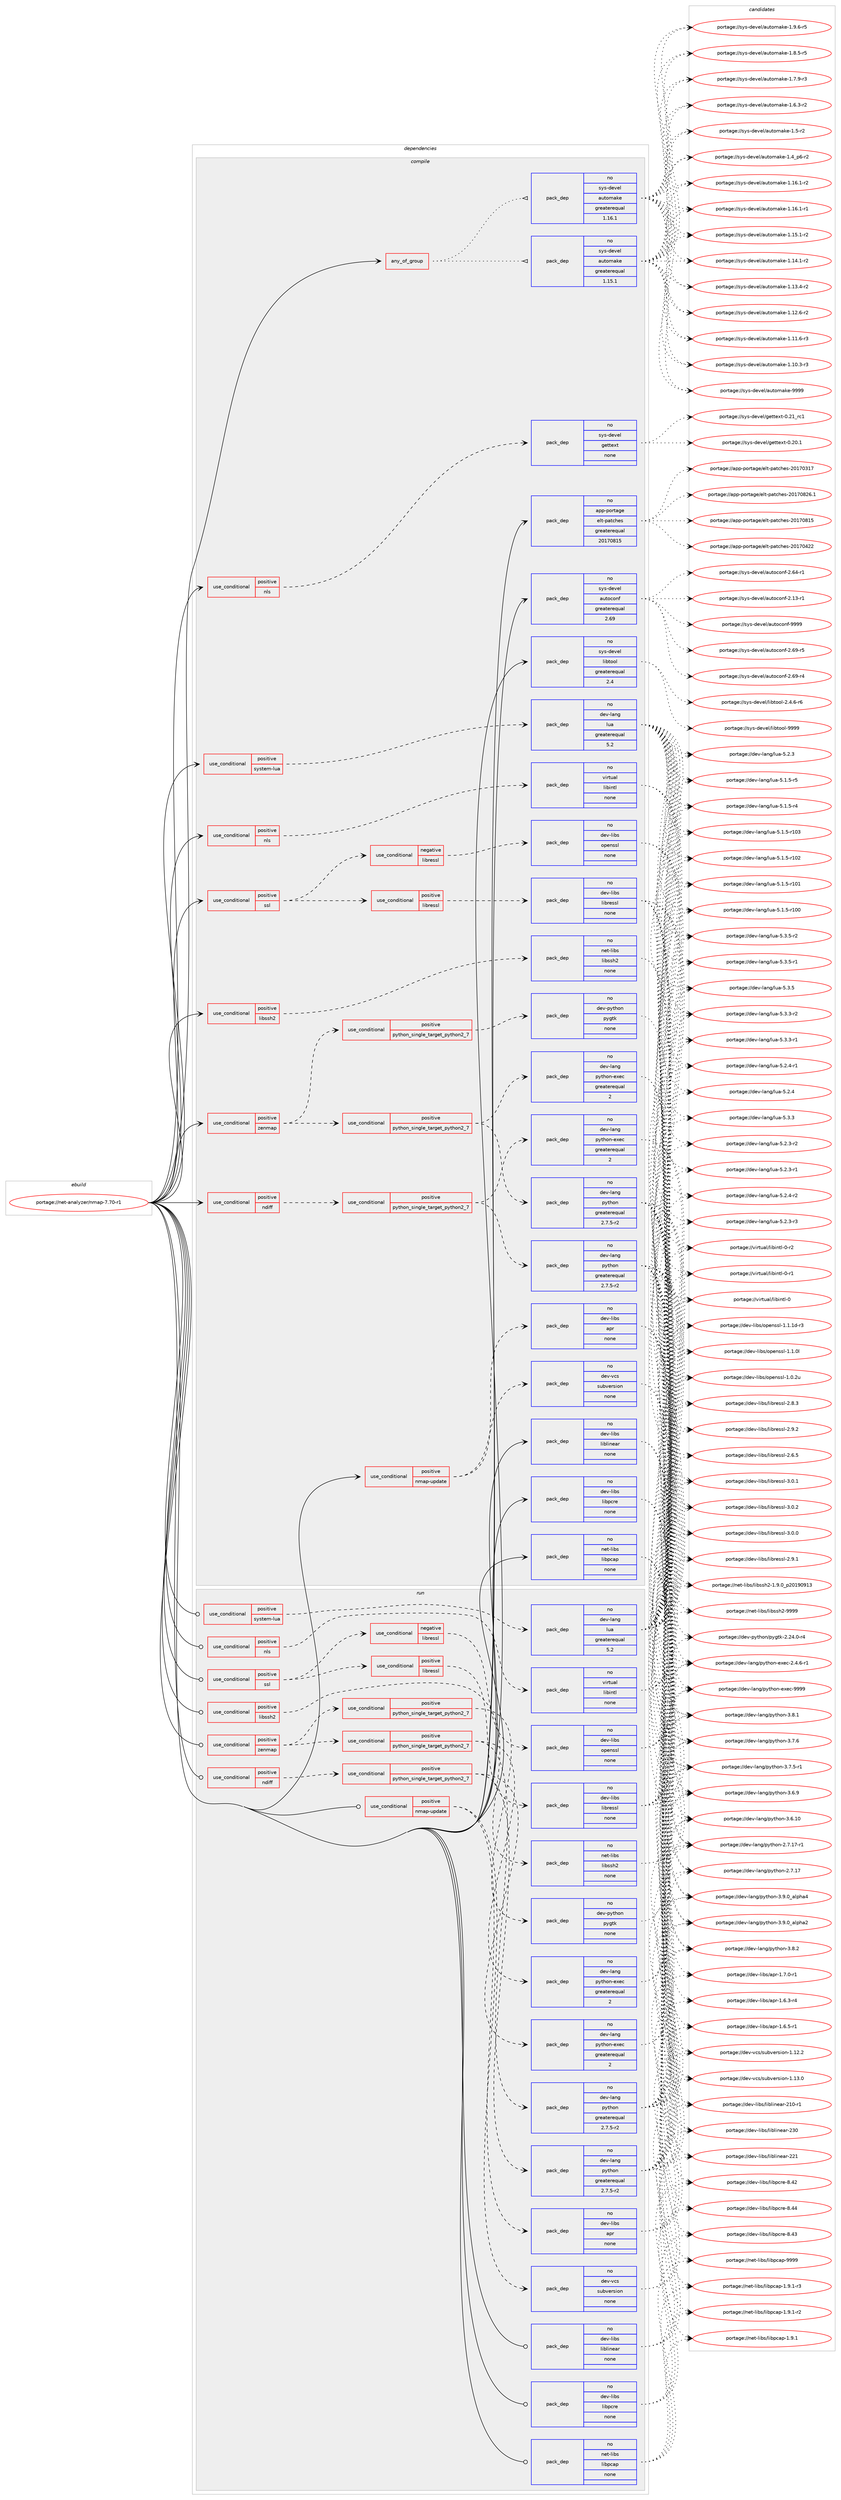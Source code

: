 digraph prolog {

# *************
# Graph options
# *************

newrank=true;
concentrate=true;
compound=true;
graph [rankdir=LR,fontname=Helvetica,fontsize=10,ranksep=1.5];#, ranksep=2.5, nodesep=0.2];
edge  [arrowhead=vee];
node  [fontname=Helvetica,fontsize=10];

# **********
# The ebuild
# **********

subgraph cluster_leftcol {
color=gray;
rank=same;
label=<<i>ebuild</i>>;
id [label="portage://net-analyzer/nmap-7.70-r1", color=red, width=4, href="../net-analyzer/nmap-7.70-r1.svg"];
}

# ****************
# The dependencies
# ****************

subgraph cluster_midcol {
color=gray;
label=<<i>dependencies</i>>;
subgraph cluster_compile {
fillcolor="#eeeeee";
style=filled;
label=<<i>compile</i>>;
subgraph any1612 {
dependency90053 [label=<<TABLE BORDER="0" CELLBORDER="1" CELLSPACING="0" CELLPADDING="4"><TR><TD CELLPADDING="10">any_of_group</TD></TR></TABLE>>, shape=none, color=red];subgraph pack68757 {
dependency90054 [label=<<TABLE BORDER="0" CELLBORDER="1" CELLSPACING="0" CELLPADDING="4" WIDTH="220"><TR><TD ROWSPAN="6" CELLPADDING="30">pack_dep</TD></TR><TR><TD WIDTH="110">no</TD></TR><TR><TD>sys-devel</TD></TR><TR><TD>automake</TD></TR><TR><TD>greaterequal</TD></TR><TR><TD>1.16.1</TD></TR></TABLE>>, shape=none, color=blue];
}
dependency90053:e -> dependency90054:w [weight=20,style="dotted",arrowhead="oinv"];
subgraph pack68758 {
dependency90055 [label=<<TABLE BORDER="0" CELLBORDER="1" CELLSPACING="0" CELLPADDING="4" WIDTH="220"><TR><TD ROWSPAN="6" CELLPADDING="30">pack_dep</TD></TR><TR><TD WIDTH="110">no</TD></TR><TR><TD>sys-devel</TD></TR><TR><TD>automake</TD></TR><TR><TD>greaterequal</TD></TR><TR><TD>1.15.1</TD></TR></TABLE>>, shape=none, color=blue];
}
dependency90053:e -> dependency90055:w [weight=20,style="dotted",arrowhead="oinv"];
}
id:e -> dependency90053:w [weight=20,style="solid",arrowhead="vee"];
subgraph cond19608 {
dependency90056 [label=<<TABLE BORDER="0" CELLBORDER="1" CELLSPACING="0" CELLPADDING="4"><TR><TD ROWSPAN="3" CELLPADDING="10">use_conditional</TD></TR><TR><TD>positive</TD></TR><TR><TD>libssh2</TD></TR></TABLE>>, shape=none, color=red];
subgraph pack68759 {
dependency90057 [label=<<TABLE BORDER="0" CELLBORDER="1" CELLSPACING="0" CELLPADDING="4" WIDTH="220"><TR><TD ROWSPAN="6" CELLPADDING="30">pack_dep</TD></TR><TR><TD WIDTH="110">no</TD></TR><TR><TD>net-libs</TD></TR><TR><TD>libssh2</TD></TR><TR><TD>none</TD></TR><TR><TD></TD></TR></TABLE>>, shape=none, color=blue];
}
dependency90056:e -> dependency90057:w [weight=20,style="dashed",arrowhead="vee"];
}
id:e -> dependency90056:w [weight=20,style="solid",arrowhead="vee"];
subgraph cond19609 {
dependency90058 [label=<<TABLE BORDER="0" CELLBORDER="1" CELLSPACING="0" CELLPADDING="4"><TR><TD ROWSPAN="3" CELLPADDING="10">use_conditional</TD></TR><TR><TD>positive</TD></TR><TR><TD>ndiff</TD></TR></TABLE>>, shape=none, color=red];
subgraph cond19610 {
dependency90059 [label=<<TABLE BORDER="0" CELLBORDER="1" CELLSPACING="0" CELLPADDING="4"><TR><TD ROWSPAN="3" CELLPADDING="10">use_conditional</TD></TR><TR><TD>positive</TD></TR><TR><TD>python_single_target_python2_7</TD></TR></TABLE>>, shape=none, color=red];
subgraph pack68760 {
dependency90060 [label=<<TABLE BORDER="0" CELLBORDER="1" CELLSPACING="0" CELLPADDING="4" WIDTH="220"><TR><TD ROWSPAN="6" CELLPADDING="30">pack_dep</TD></TR><TR><TD WIDTH="110">no</TD></TR><TR><TD>dev-lang</TD></TR><TR><TD>python</TD></TR><TR><TD>greaterequal</TD></TR><TR><TD>2.7.5-r2</TD></TR></TABLE>>, shape=none, color=blue];
}
dependency90059:e -> dependency90060:w [weight=20,style="dashed",arrowhead="vee"];
subgraph pack68761 {
dependency90061 [label=<<TABLE BORDER="0" CELLBORDER="1" CELLSPACING="0" CELLPADDING="4" WIDTH="220"><TR><TD ROWSPAN="6" CELLPADDING="30">pack_dep</TD></TR><TR><TD WIDTH="110">no</TD></TR><TR><TD>dev-lang</TD></TR><TR><TD>python-exec</TD></TR><TR><TD>greaterequal</TD></TR><TR><TD>2</TD></TR></TABLE>>, shape=none, color=blue];
}
dependency90059:e -> dependency90061:w [weight=20,style="dashed",arrowhead="vee"];
}
dependency90058:e -> dependency90059:w [weight=20,style="dashed",arrowhead="vee"];
}
id:e -> dependency90058:w [weight=20,style="solid",arrowhead="vee"];
subgraph cond19611 {
dependency90062 [label=<<TABLE BORDER="0" CELLBORDER="1" CELLSPACING="0" CELLPADDING="4"><TR><TD ROWSPAN="3" CELLPADDING="10">use_conditional</TD></TR><TR><TD>positive</TD></TR><TR><TD>nls</TD></TR></TABLE>>, shape=none, color=red];
subgraph pack68762 {
dependency90063 [label=<<TABLE BORDER="0" CELLBORDER="1" CELLSPACING="0" CELLPADDING="4" WIDTH="220"><TR><TD ROWSPAN="6" CELLPADDING="30">pack_dep</TD></TR><TR><TD WIDTH="110">no</TD></TR><TR><TD>sys-devel</TD></TR><TR><TD>gettext</TD></TR><TR><TD>none</TD></TR><TR><TD></TD></TR></TABLE>>, shape=none, color=blue];
}
dependency90062:e -> dependency90063:w [weight=20,style="dashed",arrowhead="vee"];
}
id:e -> dependency90062:w [weight=20,style="solid",arrowhead="vee"];
subgraph cond19612 {
dependency90064 [label=<<TABLE BORDER="0" CELLBORDER="1" CELLSPACING="0" CELLPADDING="4"><TR><TD ROWSPAN="3" CELLPADDING="10">use_conditional</TD></TR><TR><TD>positive</TD></TR><TR><TD>nls</TD></TR></TABLE>>, shape=none, color=red];
subgraph pack68763 {
dependency90065 [label=<<TABLE BORDER="0" CELLBORDER="1" CELLSPACING="0" CELLPADDING="4" WIDTH="220"><TR><TD ROWSPAN="6" CELLPADDING="30">pack_dep</TD></TR><TR><TD WIDTH="110">no</TD></TR><TR><TD>virtual</TD></TR><TR><TD>libintl</TD></TR><TR><TD>none</TD></TR><TR><TD></TD></TR></TABLE>>, shape=none, color=blue];
}
dependency90064:e -> dependency90065:w [weight=20,style="dashed",arrowhead="vee"];
}
id:e -> dependency90064:w [weight=20,style="solid",arrowhead="vee"];
subgraph cond19613 {
dependency90066 [label=<<TABLE BORDER="0" CELLBORDER="1" CELLSPACING="0" CELLPADDING="4"><TR><TD ROWSPAN="3" CELLPADDING="10">use_conditional</TD></TR><TR><TD>positive</TD></TR><TR><TD>nmap-update</TD></TR></TABLE>>, shape=none, color=red];
subgraph pack68764 {
dependency90067 [label=<<TABLE BORDER="0" CELLBORDER="1" CELLSPACING="0" CELLPADDING="4" WIDTH="220"><TR><TD ROWSPAN="6" CELLPADDING="30">pack_dep</TD></TR><TR><TD WIDTH="110">no</TD></TR><TR><TD>dev-libs</TD></TR><TR><TD>apr</TD></TR><TR><TD>none</TD></TR><TR><TD></TD></TR></TABLE>>, shape=none, color=blue];
}
dependency90066:e -> dependency90067:w [weight=20,style="dashed",arrowhead="vee"];
subgraph pack68765 {
dependency90068 [label=<<TABLE BORDER="0" CELLBORDER="1" CELLSPACING="0" CELLPADDING="4" WIDTH="220"><TR><TD ROWSPAN="6" CELLPADDING="30">pack_dep</TD></TR><TR><TD WIDTH="110">no</TD></TR><TR><TD>dev-vcs</TD></TR><TR><TD>subversion</TD></TR><TR><TD>none</TD></TR><TR><TD></TD></TR></TABLE>>, shape=none, color=blue];
}
dependency90066:e -> dependency90068:w [weight=20,style="dashed",arrowhead="vee"];
}
id:e -> dependency90066:w [weight=20,style="solid",arrowhead="vee"];
subgraph cond19614 {
dependency90069 [label=<<TABLE BORDER="0" CELLBORDER="1" CELLSPACING="0" CELLPADDING="4"><TR><TD ROWSPAN="3" CELLPADDING="10">use_conditional</TD></TR><TR><TD>positive</TD></TR><TR><TD>ssl</TD></TR></TABLE>>, shape=none, color=red];
subgraph cond19615 {
dependency90070 [label=<<TABLE BORDER="0" CELLBORDER="1" CELLSPACING="0" CELLPADDING="4"><TR><TD ROWSPAN="3" CELLPADDING="10">use_conditional</TD></TR><TR><TD>negative</TD></TR><TR><TD>libressl</TD></TR></TABLE>>, shape=none, color=red];
subgraph pack68766 {
dependency90071 [label=<<TABLE BORDER="0" CELLBORDER="1" CELLSPACING="0" CELLPADDING="4" WIDTH="220"><TR><TD ROWSPAN="6" CELLPADDING="30">pack_dep</TD></TR><TR><TD WIDTH="110">no</TD></TR><TR><TD>dev-libs</TD></TR><TR><TD>openssl</TD></TR><TR><TD>none</TD></TR><TR><TD></TD></TR></TABLE>>, shape=none, color=blue];
}
dependency90070:e -> dependency90071:w [weight=20,style="dashed",arrowhead="vee"];
}
dependency90069:e -> dependency90070:w [weight=20,style="dashed",arrowhead="vee"];
subgraph cond19616 {
dependency90072 [label=<<TABLE BORDER="0" CELLBORDER="1" CELLSPACING="0" CELLPADDING="4"><TR><TD ROWSPAN="3" CELLPADDING="10">use_conditional</TD></TR><TR><TD>positive</TD></TR><TR><TD>libressl</TD></TR></TABLE>>, shape=none, color=red];
subgraph pack68767 {
dependency90073 [label=<<TABLE BORDER="0" CELLBORDER="1" CELLSPACING="0" CELLPADDING="4" WIDTH="220"><TR><TD ROWSPAN="6" CELLPADDING="30">pack_dep</TD></TR><TR><TD WIDTH="110">no</TD></TR><TR><TD>dev-libs</TD></TR><TR><TD>libressl</TD></TR><TR><TD>none</TD></TR><TR><TD></TD></TR></TABLE>>, shape=none, color=blue];
}
dependency90072:e -> dependency90073:w [weight=20,style="dashed",arrowhead="vee"];
}
dependency90069:e -> dependency90072:w [weight=20,style="dashed",arrowhead="vee"];
}
id:e -> dependency90069:w [weight=20,style="solid",arrowhead="vee"];
subgraph cond19617 {
dependency90074 [label=<<TABLE BORDER="0" CELLBORDER="1" CELLSPACING="0" CELLPADDING="4"><TR><TD ROWSPAN="3" CELLPADDING="10">use_conditional</TD></TR><TR><TD>positive</TD></TR><TR><TD>system-lua</TD></TR></TABLE>>, shape=none, color=red];
subgraph pack68768 {
dependency90075 [label=<<TABLE BORDER="0" CELLBORDER="1" CELLSPACING="0" CELLPADDING="4" WIDTH="220"><TR><TD ROWSPAN="6" CELLPADDING="30">pack_dep</TD></TR><TR><TD WIDTH="110">no</TD></TR><TR><TD>dev-lang</TD></TR><TR><TD>lua</TD></TR><TR><TD>greaterequal</TD></TR><TR><TD>5.2</TD></TR></TABLE>>, shape=none, color=blue];
}
dependency90074:e -> dependency90075:w [weight=20,style="dashed",arrowhead="vee"];
}
id:e -> dependency90074:w [weight=20,style="solid",arrowhead="vee"];
subgraph cond19618 {
dependency90076 [label=<<TABLE BORDER="0" CELLBORDER="1" CELLSPACING="0" CELLPADDING="4"><TR><TD ROWSPAN="3" CELLPADDING="10">use_conditional</TD></TR><TR><TD>positive</TD></TR><TR><TD>zenmap</TD></TR></TABLE>>, shape=none, color=red];
subgraph cond19619 {
dependency90077 [label=<<TABLE BORDER="0" CELLBORDER="1" CELLSPACING="0" CELLPADDING="4"><TR><TD ROWSPAN="3" CELLPADDING="10">use_conditional</TD></TR><TR><TD>positive</TD></TR><TR><TD>python_single_target_python2_7</TD></TR></TABLE>>, shape=none, color=red];
subgraph pack68769 {
dependency90078 [label=<<TABLE BORDER="0" CELLBORDER="1" CELLSPACING="0" CELLPADDING="4" WIDTH="220"><TR><TD ROWSPAN="6" CELLPADDING="30">pack_dep</TD></TR><TR><TD WIDTH="110">no</TD></TR><TR><TD>dev-python</TD></TR><TR><TD>pygtk</TD></TR><TR><TD>none</TD></TR><TR><TD></TD></TR></TABLE>>, shape=none, color=blue];
}
dependency90077:e -> dependency90078:w [weight=20,style="dashed",arrowhead="vee"];
}
dependency90076:e -> dependency90077:w [weight=20,style="dashed",arrowhead="vee"];
subgraph cond19620 {
dependency90079 [label=<<TABLE BORDER="0" CELLBORDER="1" CELLSPACING="0" CELLPADDING="4"><TR><TD ROWSPAN="3" CELLPADDING="10">use_conditional</TD></TR><TR><TD>positive</TD></TR><TR><TD>python_single_target_python2_7</TD></TR></TABLE>>, shape=none, color=red];
subgraph pack68770 {
dependency90080 [label=<<TABLE BORDER="0" CELLBORDER="1" CELLSPACING="0" CELLPADDING="4" WIDTH="220"><TR><TD ROWSPAN="6" CELLPADDING="30">pack_dep</TD></TR><TR><TD WIDTH="110">no</TD></TR><TR><TD>dev-lang</TD></TR><TR><TD>python</TD></TR><TR><TD>greaterequal</TD></TR><TR><TD>2.7.5-r2</TD></TR></TABLE>>, shape=none, color=blue];
}
dependency90079:e -> dependency90080:w [weight=20,style="dashed",arrowhead="vee"];
subgraph pack68771 {
dependency90081 [label=<<TABLE BORDER="0" CELLBORDER="1" CELLSPACING="0" CELLPADDING="4" WIDTH="220"><TR><TD ROWSPAN="6" CELLPADDING="30">pack_dep</TD></TR><TR><TD WIDTH="110">no</TD></TR><TR><TD>dev-lang</TD></TR><TR><TD>python-exec</TD></TR><TR><TD>greaterequal</TD></TR><TR><TD>2</TD></TR></TABLE>>, shape=none, color=blue];
}
dependency90079:e -> dependency90081:w [weight=20,style="dashed",arrowhead="vee"];
}
dependency90076:e -> dependency90079:w [weight=20,style="dashed",arrowhead="vee"];
}
id:e -> dependency90076:w [weight=20,style="solid",arrowhead="vee"];
subgraph pack68772 {
dependency90082 [label=<<TABLE BORDER="0" CELLBORDER="1" CELLSPACING="0" CELLPADDING="4" WIDTH="220"><TR><TD ROWSPAN="6" CELLPADDING="30">pack_dep</TD></TR><TR><TD WIDTH="110">no</TD></TR><TR><TD>app-portage</TD></TR><TR><TD>elt-patches</TD></TR><TR><TD>greaterequal</TD></TR><TR><TD>20170815</TD></TR></TABLE>>, shape=none, color=blue];
}
id:e -> dependency90082:w [weight=20,style="solid",arrowhead="vee"];
subgraph pack68773 {
dependency90083 [label=<<TABLE BORDER="0" CELLBORDER="1" CELLSPACING="0" CELLPADDING="4" WIDTH="220"><TR><TD ROWSPAN="6" CELLPADDING="30">pack_dep</TD></TR><TR><TD WIDTH="110">no</TD></TR><TR><TD>dev-libs</TD></TR><TR><TD>liblinear</TD></TR><TR><TD>none</TD></TR><TR><TD></TD></TR></TABLE>>, shape=none, color=blue];
}
id:e -> dependency90083:w [weight=20,style="solid",arrowhead="vee"];
subgraph pack68774 {
dependency90084 [label=<<TABLE BORDER="0" CELLBORDER="1" CELLSPACING="0" CELLPADDING="4" WIDTH="220"><TR><TD ROWSPAN="6" CELLPADDING="30">pack_dep</TD></TR><TR><TD WIDTH="110">no</TD></TR><TR><TD>dev-libs</TD></TR><TR><TD>libpcre</TD></TR><TR><TD>none</TD></TR><TR><TD></TD></TR></TABLE>>, shape=none, color=blue];
}
id:e -> dependency90084:w [weight=20,style="solid",arrowhead="vee"];
subgraph pack68775 {
dependency90085 [label=<<TABLE BORDER="0" CELLBORDER="1" CELLSPACING="0" CELLPADDING="4" WIDTH="220"><TR><TD ROWSPAN="6" CELLPADDING="30">pack_dep</TD></TR><TR><TD WIDTH="110">no</TD></TR><TR><TD>net-libs</TD></TR><TR><TD>libpcap</TD></TR><TR><TD>none</TD></TR><TR><TD></TD></TR></TABLE>>, shape=none, color=blue];
}
id:e -> dependency90085:w [weight=20,style="solid",arrowhead="vee"];
subgraph pack68776 {
dependency90086 [label=<<TABLE BORDER="0" CELLBORDER="1" CELLSPACING="0" CELLPADDING="4" WIDTH="220"><TR><TD ROWSPAN="6" CELLPADDING="30">pack_dep</TD></TR><TR><TD WIDTH="110">no</TD></TR><TR><TD>sys-devel</TD></TR><TR><TD>autoconf</TD></TR><TR><TD>greaterequal</TD></TR><TR><TD>2.69</TD></TR></TABLE>>, shape=none, color=blue];
}
id:e -> dependency90086:w [weight=20,style="solid",arrowhead="vee"];
subgraph pack68777 {
dependency90087 [label=<<TABLE BORDER="0" CELLBORDER="1" CELLSPACING="0" CELLPADDING="4" WIDTH="220"><TR><TD ROWSPAN="6" CELLPADDING="30">pack_dep</TD></TR><TR><TD WIDTH="110">no</TD></TR><TR><TD>sys-devel</TD></TR><TR><TD>libtool</TD></TR><TR><TD>greaterequal</TD></TR><TR><TD>2.4</TD></TR></TABLE>>, shape=none, color=blue];
}
id:e -> dependency90087:w [weight=20,style="solid",arrowhead="vee"];
}
subgraph cluster_compileandrun {
fillcolor="#eeeeee";
style=filled;
label=<<i>compile and run</i>>;
}
subgraph cluster_run {
fillcolor="#eeeeee";
style=filled;
label=<<i>run</i>>;
subgraph cond19621 {
dependency90088 [label=<<TABLE BORDER="0" CELLBORDER="1" CELLSPACING="0" CELLPADDING="4"><TR><TD ROWSPAN="3" CELLPADDING="10">use_conditional</TD></TR><TR><TD>positive</TD></TR><TR><TD>libssh2</TD></TR></TABLE>>, shape=none, color=red];
subgraph pack68778 {
dependency90089 [label=<<TABLE BORDER="0" CELLBORDER="1" CELLSPACING="0" CELLPADDING="4" WIDTH="220"><TR><TD ROWSPAN="6" CELLPADDING="30">pack_dep</TD></TR><TR><TD WIDTH="110">no</TD></TR><TR><TD>net-libs</TD></TR><TR><TD>libssh2</TD></TR><TR><TD>none</TD></TR><TR><TD></TD></TR></TABLE>>, shape=none, color=blue];
}
dependency90088:e -> dependency90089:w [weight=20,style="dashed",arrowhead="vee"];
}
id:e -> dependency90088:w [weight=20,style="solid",arrowhead="odot"];
subgraph cond19622 {
dependency90090 [label=<<TABLE BORDER="0" CELLBORDER="1" CELLSPACING="0" CELLPADDING="4"><TR><TD ROWSPAN="3" CELLPADDING="10">use_conditional</TD></TR><TR><TD>positive</TD></TR><TR><TD>ndiff</TD></TR></TABLE>>, shape=none, color=red];
subgraph cond19623 {
dependency90091 [label=<<TABLE BORDER="0" CELLBORDER="1" CELLSPACING="0" CELLPADDING="4"><TR><TD ROWSPAN="3" CELLPADDING="10">use_conditional</TD></TR><TR><TD>positive</TD></TR><TR><TD>python_single_target_python2_7</TD></TR></TABLE>>, shape=none, color=red];
subgraph pack68779 {
dependency90092 [label=<<TABLE BORDER="0" CELLBORDER="1" CELLSPACING="0" CELLPADDING="4" WIDTH="220"><TR><TD ROWSPAN="6" CELLPADDING="30">pack_dep</TD></TR><TR><TD WIDTH="110">no</TD></TR><TR><TD>dev-lang</TD></TR><TR><TD>python</TD></TR><TR><TD>greaterequal</TD></TR><TR><TD>2.7.5-r2</TD></TR></TABLE>>, shape=none, color=blue];
}
dependency90091:e -> dependency90092:w [weight=20,style="dashed",arrowhead="vee"];
subgraph pack68780 {
dependency90093 [label=<<TABLE BORDER="0" CELLBORDER="1" CELLSPACING="0" CELLPADDING="4" WIDTH="220"><TR><TD ROWSPAN="6" CELLPADDING="30">pack_dep</TD></TR><TR><TD WIDTH="110">no</TD></TR><TR><TD>dev-lang</TD></TR><TR><TD>python-exec</TD></TR><TR><TD>greaterequal</TD></TR><TR><TD>2</TD></TR></TABLE>>, shape=none, color=blue];
}
dependency90091:e -> dependency90093:w [weight=20,style="dashed",arrowhead="vee"];
}
dependency90090:e -> dependency90091:w [weight=20,style="dashed",arrowhead="vee"];
}
id:e -> dependency90090:w [weight=20,style="solid",arrowhead="odot"];
subgraph cond19624 {
dependency90094 [label=<<TABLE BORDER="0" CELLBORDER="1" CELLSPACING="0" CELLPADDING="4"><TR><TD ROWSPAN="3" CELLPADDING="10">use_conditional</TD></TR><TR><TD>positive</TD></TR><TR><TD>nls</TD></TR></TABLE>>, shape=none, color=red];
subgraph pack68781 {
dependency90095 [label=<<TABLE BORDER="0" CELLBORDER="1" CELLSPACING="0" CELLPADDING="4" WIDTH="220"><TR><TD ROWSPAN="6" CELLPADDING="30">pack_dep</TD></TR><TR><TD WIDTH="110">no</TD></TR><TR><TD>virtual</TD></TR><TR><TD>libintl</TD></TR><TR><TD>none</TD></TR><TR><TD></TD></TR></TABLE>>, shape=none, color=blue];
}
dependency90094:e -> dependency90095:w [weight=20,style="dashed",arrowhead="vee"];
}
id:e -> dependency90094:w [weight=20,style="solid",arrowhead="odot"];
subgraph cond19625 {
dependency90096 [label=<<TABLE BORDER="0" CELLBORDER="1" CELLSPACING="0" CELLPADDING="4"><TR><TD ROWSPAN="3" CELLPADDING="10">use_conditional</TD></TR><TR><TD>positive</TD></TR><TR><TD>nmap-update</TD></TR></TABLE>>, shape=none, color=red];
subgraph pack68782 {
dependency90097 [label=<<TABLE BORDER="0" CELLBORDER="1" CELLSPACING="0" CELLPADDING="4" WIDTH="220"><TR><TD ROWSPAN="6" CELLPADDING="30">pack_dep</TD></TR><TR><TD WIDTH="110">no</TD></TR><TR><TD>dev-libs</TD></TR><TR><TD>apr</TD></TR><TR><TD>none</TD></TR><TR><TD></TD></TR></TABLE>>, shape=none, color=blue];
}
dependency90096:e -> dependency90097:w [weight=20,style="dashed",arrowhead="vee"];
subgraph pack68783 {
dependency90098 [label=<<TABLE BORDER="0" CELLBORDER="1" CELLSPACING="0" CELLPADDING="4" WIDTH="220"><TR><TD ROWSPAN="6" CELLPADDING="30">pack_dep</TD></TR><TR><TD WIDTH="110">no</TD></TR><TR><TD>dev-vcs</TD></TR><TR><TD>subversion</TD></TR><TR><TD>none</TD></TR><TR><TD></TD></TR></TABLE>>, shape=none, color=blue];
}
dependency90096:e -> dependency90098:w [weight=20,style="dashed",arrowhead="vee"];
}
id:e -> dependency90096:w [weight=20,style="solid",arrowhead="odot"];
subgraph cond19626 {
dependency90099 [label=<<TABLE BORDER="0" CELLBORDER="1" CELLSPACING="0" CELLPADDING="4"><TR><TD ROWSPAN="3" CELLPADDING="10">use_conditional</TD></TR><TR><TD>positive</TD></TR><TR><TD>ssl</TD></TR></TABLE>>, shape=none, color=red];
subgraph cond19627 {
dependency90100 [label=<<TABLE BORDER="0" CELLBORDER="1" CELLSPACING="0" CELLPADDING="4"><TR><TD ROWSPAN="3" CELLPADDING="10">use_conditional</TD></TR><TR><TD>negative</TD></TR><TR><TD>libressl</TD></TR></TABLE>>, shape=none, color=red];
subgraph pack68784 {
dependency90101 [label=<<TABLE BORDER="0" CELLBORDER="1" CELLSPACING="0" CELLPADDING="4" WIDTH="220"><TR><TD ROWSPAN="6" CELLPADDING="30">pack_dep</TD></TR><TR><TD WIDTH="110">no</TD></TR><TR><TD>dev-libs</TD></TR><TR><TD>openssl</TD></TR><TR><TD>none</TD></TR><TR><TD></TD></TR></TABLE>>, shape=none, color=blue];
}
dependency90100:e -> dependency90101:w [weight=20,style="dashed",arrowhead="vee"];
}
dependency90099:e -> dependency90100:w [weight=20,style="dashed",arrowhead="vee"];
subgraph cond19628 {
dependency90102 [label=<<TABLE BORDER="0" CELLBORDER="1" CELLSPACING="0" CELLPADDING="4"><TR><TD ROWSPAN="3" CELLPADDING="10">use_conditional</TD></TR><TR><TD>positive</TD></TR><TR><TD>libressl</TD></TR></TABLE>>, shape=none, color=red];
subgraph pack68785 {
dependency90103 [label=<<TABLE BORDER="0" CELLBORDER="1" CELLSPACING="0" CELLPADDING="4" WIDTH="220"><TR><TD ROWSPAN="6" CELLPADDING="30">pack_dep</TD></TR><TR><TD WIDTH="110">no</TD></TR><TR><TD>dev-libs</TD></TR><TR><TD>libressl</TD></TR><TR><TD>none</TD></TR><TR><TD></TD></TR></TABLE>>, shape=none, color=blue];
}
dependency90102:e -> dependency90103:w [weight=20,style="dashed",arrowhead="vee"];
}
dependency90099:e -> dependency90102:w [weight=20,style="dashed",arrowhead="vee"];
}
id:e -> dependency90099:w [weight=20,style="solid",arrowhead="odot"];
subgraph cond19629 {
dependency90104 [label=<<TABLE BORDER="0" CELLBORDER="1" CELLSPACING="0" CELLPADDING="4"><TR><TD ROWSPAN="3" CELLPADDING="10">use_conditional</TD></TR><TR><TD>positive</TD></TR><TR><TD>system-lua</TD></TR></TABLE>>, shape=none, color=red];
subgraph pack68786 {
dependency90105 [label=<<TABLE BORDER="0" CELLBORDER="1" CELLSPACING="0" CELLPADDING="4" WIDTH="220"><TR><TD ROWSPAN="6" CELLPADDING="30">pack_dep</TD></TR><TR><TD WIDTH="110">no</TD></TR><TR><TD>dev-lang</TD></TR><TR><TD>lua</TD></TR><TR><TD>greaterequal</TD></TR><TR><TD>5.2</TD></TR></TABLE>>, shape=none, color=blue];
}
dependency90104:e -> dependency90105:w [weight=20,style="dashed",arrowhead="vee"];
}
id:e -> dependency90104:w [weight=20,style="solid",arrowhead="odot"];
subgraph cond19630 {
dependency90106 [label=<<TABLE BORDER="0" CELLBORDER="1" CELLSPACING="0" CELLPADDING="4"><TR><TD ROWSPAN="3" CELLPADDING="10">use_conditional</TD></TR><TR><TD>positive</TD></TR><TR><TD>zenmap</TD></TR></TABLE>>, shape=none, color=red];
subgraph cond19631 {
dependency90107 [label=<<TABLE BORDER="0" CELLBORDER="1" CELLSPACING="0" CELLPADDING="4"><TR><TD ROWSPAN="3" CELLPADDING="10">use_conditional</TD></TR><TR><TD>positive</TD></TR><TR><TD>python_single_target_python2_7</TD></TR></TABLE>>, shape=none, color=red];
subgraph pack68787 {
dependency90108 [label=<<TABLE BORDER="0" CELLBORDER="1" CELLSPACING="0" CELLPADDING="4" WIDTH="220"><TR><TD ROWSPAN="6" CELLPADDING="30">pack_dep</TD></TR><TR><TD WIDTH="110">no</TD></TR><TR><TD>dev-python</TD></TR><TR><TD>pygtk</TD></TR><TR><TD>none</TD></TR><TR><TD></TD></TR></TABLE>>, shape=none, color=blue];
}
dependency90107:e -> dependency90108:w [weight=20,style="dashed",arrowhead="vee"];
}
dependency90106:e -> dependency90107:w [weight=20,style="dashed",arrowhead="vee"];
subgraph cond19632 {
dependency90109 [label=<<TABLE BORDER="0" CELLBORDER="1" CELLSPACING="0" CELLPADDING="4"><TR><TD ROWSPAN="3" CELLPADDING="10">use_conditional</TD></TR><TR><TD>positive</TD></TR><TR><TD>python_single_target_python2_7</TD></TR></TABLE>>, shape=none, color=red];
subgraph pack68788 {
dependency90110 [label=<<TABLE BORDER="0" CELLBORDER="1" CELLSPACING="0" CELLPADDING="4" WIDTH="220"><TR><TD ROWSPAN="6" CELLPADDING="30">pack_dep</TD></TR><TR><TD WIDTH="110">no</TD></TR><TR><TD>dev-lang</TD></TR><TR><TD>python</TD></TR><TR><TD>greaterequal</TD></TR><TR><TD>2.7.5-r2</TD></TR></TABLE>>, shape=none, color=blue];
}
dependency90109:e -> dependency90110:w [weight=20,style="dashed",arrowhead="vee"];
subgraph pack68789 {
dependency90111 [label=<<TABLE BORDER="0" CELLBORDER="1" CELLSPACING="0" CELLPADDING="4" WIDTH="220"><TR><TD ROWSPAN="6" CELLPADDING="30">pack_dep</TD></TR><TR><TD WIDTH="110">no</TD></TR><TR><TD>dev-lang</TD></TR><TR><TD>python-exec</TD></TR><TR><TD>greaterequal</TD></TR><TR><TD>2</TD></TR></TABLE>>, shape=none, color=blue];
}
dependency90109:e -> dependency90111:w [weight=20,style="dashed",arrowhead="vee"];
}
dependency90106:e -> dependency90109:w [weight=20,style="dashed",arrowhead="vee"];
}
id:e -> dependency90106:w [weight=20,style="solid",arrowhead="odot"];
subgraph pack68790 {
dependency90112 [label=<<TABLE BORDER="0" CELLBORDER="1" CELLSPACING="0" CELLPADDING="4" WIDTH="220"><TR><TD ROWSPAN="6" CELLPADDING="30">pack_dep</TD></TR><TR><TD WIDTH="110">no</TD></TR><TR><TD>dev-libs</TD></TR><TR><TD>liblinear</TD></TR><TR><TD>none</TD></TR><TR><TD></TD></TR></TABLE>>, shape=none, color=blue];
}
id:e -> dependency90112:w [weight=20,style="solid",arrowhead="odot"];
subgraph pack68791 {
dependency90113 [label=<<TABLE BORDER="0" CELLBORDER="1" CELLSPACING="0" CELLPADDING="4" WIDTH="220"><TR><TD ROWSPAN="6" CELLPADDING="30">pack_dep</TD></TR><TR><TD WIDTH="110">no</TD></TR><TR><TD>dev-libs</TD></TR><TR><TD>libpcre</TD></TR><TR><TD>none</TD></TR><TR><TD></TD></TR></TABLE>>, shape=none, color=blue];
}
id:e -> dependency90113:w [weight=20,style="solid",arrowhead="odot"];
subgraph pack68792 {
dependency90114 [label=<<TABLE BORDER="0" CELLBORDER="1" CELLSPACING="0" CELLPADDING="4" WIDTH="220"><TR><TD ROWSPAN="6" CELLPADDING="30">pack_dep</TD></TR><TR><TD WIDTH="110">no</TD></TR><TR><TD>net-libs</TD></TR><TR><TD>libpcap</TD></TR><TR><TD>none</TD></TR><TR><TD></TD></TR></TABLE>>, shape=none, color=blue];
}
id:e -> dependency90114:w [weight=20,style="solid",arrowhead="odot"];
}
}

# **************
# The candidates
# **************

subgraph cluster_choices {
rank=same;
color=gray;
label=<<i>candidates</i>>;

subgraph choice68757 {
color=black;
nodesep=1;
choice115121115451001011181011084797117116111109971071014557575757 [label="portage://sys-devel/automake-9999", color=red, width=4,href="../sys-devel/automake-9999.svg"];
choice115121115451001011181011084797117116111109971071014549465746544511453 [label="portage://sys-devel/automake-1.9.6-r5", color=red, width=4,href="../sys-devel/automake-1.9.6-r5.svg"];
choice115121115451001011181011084797117116111109971071014549465646534511453 [label="portage://sys-devel/automake-1.8.5-r5", color=red, width=4,href="../sys-devel/automake-1.8.5-r5.svg"];
choice115121115451001011181011084797117116111109971071014549465546574511451 [label="portage://sys-devel/automake-1.7.9-r3", color=red, width=4,href="../sys-devel/automake-1.7.9-r3.svg"];
choice115121115451001011181011084797117116111109971071014549465446514511450 [label="portage://sys-devel/automake-1.6.3-r2", color=red, width=4,href="../sys-devel/automake-1.6.3-r2.svg"];
choice11512111545100101118101108479711711611110997107101454946534511450 [label="portage://sys-devel/automake-1.5-r2", color=red, width=4,href="../sys-devel/automake-1.5-r2.svg"];
choice115121115451001011181011084797117116111109971071014549465295112544511450 [label="portage://sys-devel/automake-1.4_p6-r2", color=red, width=4,href="../sys-devel/automake-1.4_p6-r2.svg"];
choice11512111545100101118101108479711711611110997107101454946495446494511450 [label="portage://sys-devel/automake-1.16.1-r2", color=red, width=4,href="../sys-devel/automake-1.16.1-r2.svg"];
choice11512111545100101118101108479711711611110997107101454946495446494511449 [label="portage://sys-devel/automake-1.16.1-r1", color=red, width=4,href="../sys-devel/automake-1.16.1-r1.svg"];
choice11512111545100101118101108479711711611110997107101454946495346494511450 [label="portage://sys-devel/automake-1.15.1-r2", color=red, width=4,href="../sys-devel/automake-1.15.1-r2.svg"];
choice11512111545100101118101108479711711611110997107101454946495246494511450 [label="portage://sys-devel/automake-1.14.1-r2", color=red, width=4,href="../sys-devel/automake-1.14.1-r2.svg"];
choice11512111545100101118101108479711711611110997107101454946495146524511450 [label="portage://sys-devel/automake-1.13.4-r2", color=red, width=4,href="../sys-devel/automake-1.13.4-r2.svg"];
choice11512111545100101118101108479711711611110997107101454946495046544511450 [label="portage://sys-devel/automake-1.12.6-r2", color=red, width=4,href="../sys-devel/automake-1.12.6-r2.svg"];
choice11512111545100101118101108479711711611110997107101454946494946544511451 [label="portage://sys-devel/automake-1.11.6-r3", color=red, width=4,href="../sys-devel/automake-1.11.6-r3.svg"];
choice11512111545100101118101108479711711611110997107101454946494846514511451 [label="portage://sys-devel/automake-1.10.3-r3", color=red, width=4,href="../sys-devel/automake-1.10.3-r3.svg"];
dependency90054:e -> choice115121115451001011181011084797117116111109971071014557575757:w [style=dotted,weight="100"];
dependency90054:e -> choice115121115451001011181011084797117116111109971071014549465746544511453:w [style=dotted,weight="100"];
dependency90054:e -> choice115121115451001011181011084797117116111109971071014549465646534511453:w [style=dotted,weight="100"];
dependency90054:e -> choice115121115451001011181011084797117116111109971071014549465546574511451:w [style=dotted,weight="100"];
dependency90054:e -> choice115121115451001011181011084797117116111109971071014549465446514511450:w [style=dotted,weight="100"];
dependency90054:e -> choice11512111545100101118101108479711711611110997107101454946534511450:w [style=dotted,weight="100"];
dependency90054:e -> choice115121115451001011181011084797117116111109971071014549465295112544511450:w [style=dotted,weight="100"];
dependency90054:e -> choice11512111545100101118101108479711711611110997107101454946495446494511450:w [style=dotted,weight="100"];
dependency90054:e -> choice11512111545100101118101108479711711611110997107101454946495446494511449:w [style=dotted,weight="100"];
dependency90054:e -> choice11512111545100101118101108479711711611110997107101454946495346494511450:w [style=dotted,weight="100"];
dependency90054:e -> choice11512111545100101118101108479711711611110997107101454946495246494511450:w [style=dotted,weight="100"];
dependency90054:e -> choice11512111545100101118101108479711711611110997107101454946495146524511450:w [style=dotted,weight="100"];
dependency90054:e -> choice11512111545100101118101108479711711611110997107101454946495046544511450:w [style=dotted,weight="100"];
dependency90054:e -> choice11512111545100101118101108479711711611110997107101454946494946544511451:w [style=dotted,weight="100"];
dependency90054:e -> choice11512111545100101118101108479711711611110997107101454946494846514511451:w [style=dotted,weight="100"];
}
subgraph choice68758 {
color=black;
nodesep=1;
choice115121115451001011181011084797117116111109971071014557575757 [label="portage://sys-devel/automake-9999", color=red, width=4,href="../sys-devel/automake-9999.svg"];
choice115121115451001011181011084797117116111109971071014549465746544511453 [label="portage://sys-devel/automake-1.9.6-r5", color=red, width=4,href="../sys-devel/automake-1.9.6-r5.svg"];
choice115121115451001011181011084797117116111109971071014549465646534511453 [label="portage://sys-devel/automake-1.8.5-r5", color=red, width=4,href="../sys-devel/automake-1.8.5-r5.svg"];
choice115121115451001011181011084797117116111109971071014549465546574511451 [label="portage://sys-devel/automake-1.7.9-r3", color=red, width=4,href="../sys-devel/automake-1.7.9-r3.svg"];
choice115121115451001011181011084797117116111109971071014549465446514511450 [label="portage://sys-devel/automake-1.6.3-r2", color=red, width=4,href="../sys-devel/automake-1.6.3-r2.svg"];
choice11512111545100101118101108479711711611110997107101454946534511450 [label="portage://sys-devel/automake-1.5-r2", color=red, width=4,href="../sys-devel/automake-1.5-r2.svg"];
choice115121115451001011181011084797117116111109971071014549465295112544511450 [label="portage://sys-devel/automake-1.4_p6-r2", color=red, width=4,href="../sys-devel/automake-1.4_p6-r2.svg"];
choice11512111545100101118101108479711711611110997107101454946495446494511450 [label="portage://sys-devel/automake-1.16.1-r2", color=red, width=4,href="../sys-devel/automake-1.16.1-r2.svg"];
choice11512111545100101118101108479711711611110997107101454946495446494511449 [label="portage://sys-devel/automake-1.16.1-r1", color=red, width=4,href="../sys-devel/automake-1.16.1-r1.svg"];
choice11512111545100101118101108479711711611110997107101454946495346494511450 [label="portage://sys-devel/automake-1.15.1-r2", color=red, width=4,href="../sys-devel/automake-1.15.1-r2.svg"];
choice11512111545100101118101108479711711611110997107101454946495246494511450 [label="portage://sys-devel/automake-1.14.1-r2", color=red, width=4,href="../sys-devel/automake-1.14.1-r2.svg"];
choice11512111545100101118101108479711711611110997107101454946495146524511450 [label="portage://sys-devel/automake-1.13.4-r2", color=red, width=4,href="../sys-devel/automake-1.13.4-r2.svg"];
choice11512111545100101118101108479711711611110997107101454946495046544511450 [label="portage://sys-devel/automake-1.12.6-r2", color=red, width=4,href="../sys-devel/automake-1.12.6-r2.svg"];
choice11512111545100101118101108479711711611110997107101454946494946544511451 [label="portage://sys-devel/automake-1.11.6-r3", color=red, width=4,href="../sys-devel/automake-1.11.6-r3.svg"];
choice11512111545100101118101108479711711611110997107101454946494846514511451 [label="portage://sys-devel/automake-1.10.3-r3", color=red, width=4,href="../sys-devel/automake-1.10.3-r3.svg"];
dependency90055:e -> choice115121115451001011181011084797117116111109971071014557575757:w [style=dotted,weight="100"];
dependency90055:e -> choice115121115451001011181011084797117116111109971071014549465746544511453:w [style=dotted,weight="100"];
dependency90055:e -> choice115121115451001011181011084797117116111109971071014549465646534511453:w [style=dotted,weight="100"];
dependency90055:e -> choice115121115451001011181011084797117116111109971071014549465546574511451:w [style=dotted,weight="100"];
dependency90055:e -> choice115121115451001011181011084797117116111109971071014549465446514511450:w [style=dotted,weight="100"];
dependency90055:e -> choice11512111545100101118101108479711711611110997107101454946534511450:w [style=dotted,weight="100"];
dependency90055:e -> choice115121115451001011181011084797117116111109971071014549465295112544511450:w [style=dotted,weight="100"];
dependency90055:e -> choice11512111545100101118101108479711711611110997107101454946495446494511450:w [style=dotted,weight="100"];
dependency90055:e -> choice11512111545100101118101108479711711611110997107101454946495446494511449:w [style=dotted,weight="100"];
dependency90055:e -> choice11512111545100101118101108479711711611110997107101454946495346494511450:w [style=dotted,weight="100"];
dependency90055:e -> choice11512111545100101118101108479711711611110997107101454946495246494511450:w [style=dotted,weight="100"];
dependency90055:e -> choice11512111545100101118101108479711711611110997107101454946495146524511450:w [style=dotted,weight="100"];
dependency90055:e -> choice11512111545100101118101108479711711611110997107101454946495046544511450:w [style=dotted,weight="100"];
dependency90055:e -> choice11512111545100101118101108479711711611110997107101454946494946544511451:w [style=dotted,weight="100"];
dependency90055:e -> choice11512111545100101118101108479711711611110997107101454946494846514511451:w [style=dotted,weight="100"];
}
subgraph choice68759 {
color=black;
nodesep=1;
choice11010111645108105981154710810598115115104504557575757 [label="portage://net-libs/libssh2-9999", color=red, width=4,href="../net-libs/libssh2-9999.svg"];
choice1101011164510810598115471081059811511510450454946574648951125048495748574951 [label="portage://net-libs/libssh2-1.9.0_p20190913", color=red, width=4,href="../net-libs/libssh2-1.9.0_p20190913.svg"];
dependency90057:e -> choice11010111645108105981154710810598115115104504557575757:w [style=dotted,weight="100"];
dependency90057:e -> choice1101011164510810598115471081059811511510450454946574648951125048495748574951:w [style=dotted,weight="100"];
}
subgraph choice68760 {
color=black;
nodesep=1;
choice10010111845108971101034711212111610411111045514657464895971081121049752 [label="portage://dev-lang/python-3.9.0_alpha4", color=red, width=4,href="../dev-lang/python-3.9.0_alpha4.svg"];
choice10010111845108971101034711212111610411111045514657464895971081121049750 [label="portage://dev-lang/python-3.9.0_alpha2", color=red, width=4,href="../dev-lang/python-3.9.0_alpha2.svg"];
choice100101118451089711010347112121116104111110455146564650 [label="portage://dev-lang/python-3.8.2", color=red, width=4,href="../dev-lang/python-3.8.2.svg"];
choice100101118451089711010347112121116104111110455146564649 [label="portage://dev-lang/python-3.8.1", color=red, width=4,href="../dev-lang/python-3.8.1.svg"];
choice100101118451089711010347112121116104111110455146554654 [label="portage://dev-lang/python-3.7.6", color=red, width=4,href="../dev-lang/python-3.7.6.svg"];
choice1001011184510897110103471121211161041111104551465546534511449 [label="portage://dev-lang/python-3.7.5-r1", color=red, width=4,href="../dev-lang/python-3.7.5-r1.svg"];
choice100101118451089711010347112121116104111110455146544657 [label="portage://dev-lang/python-3.6.9", color=red, width=4,href="../dev-lang/python-3.6.9.svg"];
choice10010111845108971101034711212111610411111045514654464948 [label="portage://dev-lang/python-3.6.10", color=red, width=4,href="../dev-lang/python-3.6.10.svg"];
choice100101118451089711010347112121116104111110455046554649554511449 [label="portage://dev-lang/python-2.7.17-r1", color=red, width=4,href="../dev-lang/python-2.7.17-r1.svg"];
choice10010111845108971101034711212111610411111045504655464955 [label="portage://dev-lang/python-2.7.17", color=red, width=4,href="../dev-lang/python-2.7.17.svg"];
dependency90060:e -> choice10010111845108971101034711212111610411111045514657464895971081121049752:w [style=dotted,weight="100"];
dependency90060:e -> choice10010111845108971101034711212111610411111045514657464895971081121049750:w [style=dotted,weight="100"];
dependency90060:e -> choice100101118451089711010347112121116104111110455146564650:w [style=dotted,weight="100"];
dependency90060:e -> choice100101118451089711010347112121116104111110455146564649:w [style=dotted,weight="100"];
dependency90060:e -> choice100101118451089711010347112121116104111110455146554654:w [style=dotted,weight="100"];
dependency90060:e -> choice1001011184510897110103471121211161041111104551465546534511449:w [style=dotted,weight="100"];
dependency90060:e -> choice100101118451089711010347112121116104111110455146544657:w [style=dotted,weight="100"];
dependency90060:e -> choice10010111845108971101034711212111610411111045514654464948:w [style=dotted,weight="100"];
dependency90060:e -> choice100101118451089711010347112121116104111110455046554649554511449:w [style=dotted,weight="100"];
dependency90060:e -> choice10010111845108971101034711212111610411111045504655464955:w [style=dotted,weight="100"];
}
subgraph choice68761 {
color=black;
nodesep=1;
choice10010111845108971101034711212111610411111045101120101994557575757 [label="portage://dev-lang/python-exec-9999", color=red, width=4,href="../dev-lang/python-exec-9999.svg"];
choice10010111845108971101034711212111610411111045101120101994550465246544511449 [label="portage://dev-lang/python-exec-2.4.6-r1", color=red, width=4,href="../dev-lang/python-exec-2.4.6-r1.svg"];
dependency90061:e -> choice10010111845108971101034711212111610411111045101120101994557575757:w [style=dotted,weight="100"];
dependency90061:e -> choice10010111845108971101034711212111610411111045101120101994550465246544511449:w [style=dotted,weight="100"];
}
subgraph choice68762 {
color=black;
nodesep=1;
choice11512111545100101118101108471031011161161011201164548465049951149949 [label="portage://sys-devel/gettext-0.21_rc1", color=red, width=4,href="../sys-devel/gettext-0.21_rc1.svg"];
choice115121115451001011181011084710310111611610112011645484650484649 [label="portage://sys-devel/gettext-0.20.1", color=red, width=4,href="../sys-devel/gettext-0.20.1.svg"];
dependency90063:e -> choice11512111545100101118101108471031011161161011201164548465049951149949:w [style=dotted,weight="100"];
dependency90063:e -> choice115121115451001011181011084710310111611610112011645484650484649:w [style=dotted,weight="100"];
}
subgraph choice68763 {
color=black;
nodesep=1;
choice11810511411611797108471081059810511011610845484511450 [label="portage://virtual/libintl-0-r2", color=red, width=4,href="../virtual/libintl-0-r2.svg"];
choice11810511411611797108471081059810511011610845484511449 [label="portage://virtual/libintl-0-r1", color=red, width=4,href="../virtual/libintl-0-r1.svg"];
choice1181051141161179710847108105981051101161084548 [label="portage://virtual/libintl-0", color=red, width=4,href="../virtual/libintl-0.svg"];
dependency90065:e -> choice11810511411611797108471081059810511011610845484511450:w [style=dotted,weight="100"];
dependency90065:e -> choice11810511411611797108471081059810511011610845484511449:w [style=dotted,weight="100"];
dependency90065:e -> choice1181051141161179710847108105981051101161084548:w [style=dotted,weight="100"];
}
subgraph choice68764 {
color=black;
nodesep=1;
choice100101118451081059811547971121144549465546484511449 [label="portage://dev-libs/apr-1.7.0-r1", color=red, width=4,href="../dev-libs/apr-1.7.0-r1.svg"];
choice100101118451081059811547971121144549465446534511449 [label="portage://dev-libs/apr-1.6.5-r1", color=red, width=4,href="../dev-libs/apr-1.6.5-r1.svg"];
choice100101118451081059811547971121144549465446514511452 [label="portage://dev-libs/apr-1.6.3-r4", color=red, width=4,href="../dev-libs/apr-1.6.3-r4.svg"];
dependency90067:e -> choice100101118451081059811547971121144549465546484511449:w [style=dotted,weight="100"];
dependency90067:e -> choice100101118451081059811547971121144549465446534511449:w [style=dotted,weight="100"];
dependency90067:e -> choice100101118451081059811547971121144549465446514511452:w [style=dotted,weight="100"];
}
subgraph choice68765 {
color=black;
nodesep=1;
choice1001011184511899115471151179811810111411510511111045494649514648 [label="portage://dev-vcs/subversion-1.13.0", color=red, width=4,href="../dev-vcs/subversion-1.13.0.svg"];
choice1001011184511899115471151179811810111411510511111045494649504650 [label="portage://dev-vcs/subversion-1.12.2", color=red, width=4,href="../dev-vcs/subversion-1.12.2.svg"];
dependency90068:e -> choice1001011184511899115471151179811810111411510511111045494649514648:w [style=dotted,weight="100"];
dependency90068:e -> choice1001011184511899115471151179811810111411510511111045494649504650:w [style=dotted,weight="100"];
}
subgraph choice68766 {
color=black;
nodesep=1;
choice1001011184510810598115471111121011101151151084549464946491004511451 [label="portage://dev-libs/openssl-1.1.1d-r3", color=red, width=4,href="../dev-libs/openssl-1.1.1d-r3.svg"];
choice100101118451081059811547111112101110115115108454946494648108 [label="portage://dev-libs/openssl-1.1.0l", color=red, width=4,href="../dev-libs/openssl-1.1.0l.svg"];
choice100101118451081059811547111112101110115115108454946484650117 [label="portage://dev-libs/openssl-1.0.2u", color=red, width=4,href="../dev-libs/openssl-1.0.2u.svg"];
dependency90071:e -> choice1001011184510810598115471111121011101151151084549464946491004511451:w [style=dotted,weight="100"];
dependency90071:e -> choice100101118451081059811547111112101110115115108454946494648108:w [style=dotted,weight="100"];
dependency90071:e -> choice100101118451081059811547111112101110115115108454946484650117:w [style=dotted,weight="100"];
}
subgraph choice68767 {
color=black;
nodesep=1;
choice10010111845108105981154710810598114101115115108455146484650 [label="portage://dev-libs/libressl-3.0.2", color=red, width=4,href="../dev-libs/libressl-3.0.2.svg"];
choice10010111845108105981154710810598114101115115108455146484649 [label="portage://dev-libs/libressl-3.0.1", color=red, width=4,href="../dev-libs/libressl-3.0.1.svg"];
choice10010111845108105981154710810598114101115115108455146484648 [label="portage://dev-libs/libressl-3.0.0", color=red, width=4,href="../dev-libs/libressl-3.0.0.svg"];
choice10010111845108105981154710810598114101115115108455046574650 [label="portage://dev-libs/libressl-2.9.2", color=red, width=4,href="../dev-libs/libressl-2.9.2.svg"];
choice10010111845108105981154710810598114101115115108455046574649 [label="portage://dev-libs/libressl-2.9.1", color=red, width=4,href="../dev-libs/libressl-2.9.1.svg"];
choice10010111845108105981154710810598114101115115108455046564651 [label="portage://dev-libs/libressl-2.8.3", color=red, width=4,href="../dev-libs/libressl-2.8.3.svg"];
choice10010111845108105981154710810598114101115115108455046544653 [label="portage://dev-libs/libressl-2.6.5", color=red, width=4,href="../dev-libs/libressl-2.6.5.svg"];
dependency90073:e -> choice10010111845108105981154710810598114101115115108455146484650:w [style=dotted,weight="100"];
dependency90073:e -> choice10010111845108105981154710810598114101115115108455146484649:w [style=dotted,weight="100"];
dependency90073:e -> choice10010111845108105981154710810598114101115115108455146484648:w [style=dotted,weight="100"];
dependency90073:e -> choice10010111845108105981154710810598114101115115108455046574650:w [style=dotted,weight="100"];
dependency90073:e -> choice10010111845108105981154710810598114101115115108455046574649:w [style=dotted,weight="100"];
dependency90073:e -> choice10010111845108105981154710810598114101115115108455046564651:w [style=dotted,weight="100"];
dependency90073:e -> choice10010111845108105981154710810598114101115115108455046544653:w [style=dotted,weight="100"];
}
subgraph choice68768 {
color=black;
nodesep=1;
choice100101118451089711010347108117974553465146534511450 [label="portage://dev-lang/lua-5.3.5-r2", color=red, width=4,href="../dev-lang/lua-5.3.5-r2.svg"];
choice100101118451089711010347108117974553465146534511449 [label="portage://dev-lang/lua-5.3.5-r1", color=red, width=4,href="../dev-lang/lua-5.3.5-r1.svg"];
choice10010111845108971101034710811797455346514653 [label="portage://dev-lang/lua-5.3.5", color=red, width=4,href="../dev-lang/lua-5.3.5.svg"];
choice100101118451089711010347108117974553465146514511450 [label="portage://dev-lang/lua-5.3.3-r2", color=red, width=4,href="../dev-lang/lua-5.3.3-r2.svg"];
choice100101118451089711010347108117974553465146514511449 [label="portage://dev-lang/lua-5.3.3-r1", color=red, width=4,href="../dev-lang/lua-5.3.3-r1.svg"];
choice10010111845108971101034710811797455346514651 [label="portage://dev-lang/lua-5.3.3", color=red, width=4,href="../dev-lang/lua-5.3.3.svg"];
choice100101118451089711010347108117974553465046524511450 [label="portage://dev-lang/lua-5.2.4-r2", color=red, width=4,href="../dev-lang/lua-5.2.4-r2.svg"];
choice100101118451089711010347108117974553465046524511449 [label="portage://dev-lang/lua-5.2.4-r1", color=red, width=4,href="../dev-lang/lua-5.2.4-r1.svg"];
choice10010111845108971101034710811797455346504652 [label="portage://dev-lang/lua-5.2.4", color=red, width=4,href="../dev-lang/lua-5.2.4.svg"];
choice100101118451089711010347108117974553465046514511451 [label="portage://dev-lang/lua-5.2.3-r3", color=red, width=4,href="../dev-lang/lua-5.2.3-r3.svg"];
choice100101118451089711010347108117974553465046514511450 [label="portage://dev-lang/lua-5.2.3-r2", color=red, width=4,href="../dev-lang/lua-5.2.3-r2.svg"];
choice100101118451089711010347108117974553465046514511449 [label="portage://dev-lang/lua-5.2.3-r1", color=red, width=4,href="../dev-lang/lua-5.2.3-r1.svg"];
choice10010111845108971101034710811797455346504651 [label="portage://dev-lang/lua-5.2.3", color=red, width=4,href="../dev-lang/lua-5.2.3.svg"];
choice100101118451089711010347108117974553464946534511453 [label="portage://dev-lang/lua-5.1.5-r5", color=red, width=4,href="../dev-lang/lua-5.1.5-r5.svg"];
choice100101118451089711010347108117974553464946534511452 [label="portage://dev-lang/lua-5.1.5-r4", color=red, width=4,href="../dev-lang/lua-5.1.5-r4.svg"];
choice1001011184510897110103471081179745534649465345114494851 [label="portage://dev-lang/lua-5.1.5-r103", color=red, width=4,href="../dev-lang/lua-5.1.5-r103.svg"];
choice1001011184510897110103471081179745534649465345114494850 [label="portage://dev-lang/lua-5.1.5-r102", color=red, width=4,href="../dev-lang/lua-5.1.5-r102.svg"];
choice1001011184510897110103471081179745534649465345114494849 [label="portage://dev-lang/lua-5.1.5-r101", color=red, width=4,href="../dev-lang/lua-5.1.5-r101.svg"];
choice1001011184510897110103471081179745534649465345114494848 [label="portage://dev-lang/lua-5.1.5-r100", color=red, width=4,href="../dev-lang/lua-5.1.5-r100.svg"];
dependency90075:e -> choice100101118451089711010347108117974553465146534511450:w [style=dotted,weight="100"];
dependency90075:e -> choice100101118451089711010347108117974553465146534511449:w [style=dotted,weight="100"];
dependency90075:e -> choice10010111845108971101034710811797455346514653:w [style=dotted,weight="100"];
dependency90075:e -> choice100101118451089711010347108117974553465146514511450:w [style=dotted,weight="100"];
dependency90075:e -> choice100101118451089711010347108117974553465146514511449:w [style=dotted,weight="100"];
dependency90075:e -> choice10010111845108971101034710811797455346514651:w [style=dotted,weight="100"];
dependency90075:e -> choice100101118451089711010347108117974553465046524511450:w [style=dotted,weight="100"];
dependency90075:e -> choice100101118451089711010347108117974553465046524511449:w [style=dotted,weight="100"];
dependency90075:e -> choice10010111845108971101034710811797455346504652:w [style=dotted,weight="100"];
dependency90075:e -> choice100101118451089711010347108117974553465046514511451:w [style=dotted,weight="100"];
dependency90075:e -> choice100101118451089711010347108117974553465046514511450:w [style=dotted,weight="100"];
dependency90075:e -> choice100101118451089711010347108117974553465046514511449:w [style=dotted,weight="100"];
dependency90075:e -> choice10010111845108971101034710811797455346504651:w [style=dotted,weight="100"];
dependency90075:e -> choice100101118451089711010347108117974553464946534511453:w [style=dotted,weight="100"];
dependency90075:e -> choice100101118451089711010347108117974553464946534511452:w [style=dotted,weight="100"];
dependency90075:e -> choice1001011184510897110103471081179745534649465345114494851:w [style=dotted,weight="100"];
dependency90075:e -> choice1001011184510897110103471081179745534649465345114494850:w [style=dotted,weight="100"];
dependency90075:e -> choice1001011184510897110103471081179745534649465345114494849:w [style=dotted,weight="100"];
dependency90075:e -> choice1001011184510897110103471081179745534649465345114494848:w [style=dotted,weight="100"];
}
subgraph choice68769 {
color=black;
nodesep=1;
choice1001011184511212111610411111047112121103116107455046505246484511452 [label="portage://dev-python/pygtk-2.24.0-r4", color=red, width=4,href="../dev-python/pygtk-2.24.0-r4.svg"];
dependency90078:e -> choice1001011184511212111610411111047112121103116107455046505246484511452:w [style=dotted,weight="100"];
}
subgraph choice68770 {
color=black;
nodesep=1;
choice10010111845108971101034711212111610411111045514657464895971081121049752 [label="portage://dev-lang/python-3.9.0_alpha4", color=red, width=4,href="../dev-lang/python-3.9.0_alpha4.svg"];
choice10010111845108971101034711212111610411111045514657464895971081121049750 [label="portage://dev-lang/python-3.9.0_alpha2", color=red, width=4,href="../dev-lang/python-3.9.0_alpha2.svg"];
choice100101118451089711010347112121116104111110455146564650 [label="portage://dev-lang/python-3.8.2", color=red, width=4,href="../dev-lang/python-3.8.2.svg"];
choice100101118451089711010347112121116104111110455146564649 [label="portage://dev-lang/python-3.8.1", color=red, width=4,href="../dev-lang/python-3.8.1.svg"];
choice100101118451089711010347112121116104111110455146554654 [label="portage://dev-lang/python-3.7.6", color=red, width=4,href="../dev-lang/python-3.7.6.svg"];
choice1001011184510897110103471121211161041111104551465546534511449 [label="portage://dev-lang/python-3.7.5-r1", color=red, width=4,href="../dev-lang/python-3.7.5-r1.svg"];
choice100101118451089711010347112121116104111110455146544657 [label="portage://dev-lang/python-3.6.9", color=red, width=4,href="../dev-lang/python-3.6.9.svg"];
choice10010111845108971101034711212111610411111045514654464948 [label="portage://dev-lang/python-3.6.10", color=red, width=4,href="../dev-lang/python-3.6.10.svg"];
choice100101118451089711010347112121116104111110455046554649554511449 [label="portage://dev-lang/python-2.7.17-r1", color=red, width=4,href="../dev-lang/python-2.7.17-r1.svg"];
choice10010111845108971101034711212111610411111045504655464955 [label="portage://dev-lang/python-2.7.17", color=red, width=4,href="../dev-lang/python-2.7.17.svg"];
dependency90080:e -> choice10010111845108971101034711212111610411111045514657464895971081121049752:w [style=dotted,weight="100"];
dependency90080:e -> choice10010111845108971101034711212111610411111045514657464895971081121049750:w [style=dotted,weight="100"];
dependency90080:e -> choice100101118451089711010347112121116104111110455146564650:w [style=dotted,weight="100"];
dependency90080:e -> choice100101118451089711010347112121116104111110455146564649:w [style=dotted,weight="100"];
dependency90080:e -> choice100101118451089711010347112121116104111110455146554654:w [style=dotted,weight="100"];
dependency90080:e -> choice1001011184510897110103471121211161041111104551465546534511449:w [style=dotted,weight="100"];
dependency90080:e -> choice100101118451089711010347112121116104111110455146544657:w [style=dotted,weight="100"];
dependency90080:e -> choice10010111845108971101034711212111610411111045514654464948:w [style=dotted,weight="100"];
dependency90080:e -> choice100101118451089711010347112121116104111110455046554649554511449:w [style=dotted,weight="100"];
dependency90080:e -> choice10010111845108971101034711212111610411111045504655464955:w [style=dotted,weight="100"];
}
subgraph choice68771 {
color=black;
nodesep=1;
choice10010111845108971101034711212111610411111045101120101994557575757 [label="portage://dev-lang/python-exec-9999", color=red, width=4,href="../dev-lang/python-exec-9999.svg"];
choice10010111845108971101034711212111610411111045101120101994550465246544511449 [label="portage://dev-lang/python-exec-2.4.6-r1", color=red, width=4,href="../dev-lang/python-exec-2.4.6-r1.svg"];
dependency90081:e -> choice10010111845108971101034711212111610411111045101120101994557575757:w [style=dotted,weight="100"];
dependency90081:e -> choice10010111845108971101034711212111610411111045101120101994550465246544511449:w [style=dotted,weight="100"];
}
subgraph choice68772 {
color=black;
nodesep=1;
choice971121124511211111411697103101471011081164511297116991041011154550484955485650544649 [label="portage://app-portage/elt-patches-20170826.1", color=red, width=4,href="../app-portage/elt-patches-20170826.1.svg"];
choice97112112451121111141169710310147101108116451129711699104101115455048495548564953 [label="portage://app-portage/elt-patches-20170815", color=red, width=4,href="../app-portage/elt-patches-20170815.svg"];
choice97112112451121111141169710310147101108116451129711699104101115455048495548525050 [label="portage://app-portage/elt-patches-20170422", color=red, width=4,href="../app-portage/elt-patches-20170422.svg"];
choice97112112451121111141169710310147101108116451129711699104101115455048495548514955 [label="portage://app-portage/elt-patches-20170317", color=red, width=4,href="../app-portage/elt-patches-20170317.svg"];
dependency90082:e -> choice971121124511211111411697103101471011081164511297116991041011154550484955485650544649:w [style=dotted,weight="100"];
dependency90082:e -> choice97112112451121111141169710310147101108116451129711699104101115455048495548564953:w [style=dotted,weight="100"];
dependency90082:e -> choice97112112451121111141169710310147101108116451129711699104101115455048495548525050:w [style=dotted,weight="100"];
dependency90082:e -> choice97112112451121111141169710310147101108116451129711699104101115455048495548514955:w [style=dotted,weight="100"];
}
subgraph choice68773 {
color=black;
nodesep=1;
choice100101118451081059811547108105981081051101019711445505148 [label="portage://dev-libs/liblinear-230", color=red, width=4,href="../dev-libs/liblinear-230.svg"];
choice100101118451081059811547108105981081051101019711445505049 [label="portage://dev-libs/liblinear-221", color=red, width=4,href="../dev-libs/liblinear-221.svg"];
choice1001011184510810598115471081059810810511010197114455049484511449 [label="portage://dev-libs/liblinear-210-r1", color=red, width=4,href="../dev-libs/liblinear-210-r1.svg"];
dependency90083:e -> choice100101118451081059811547108105981081051101019711445505148:w [style=dotted,weight="100"];
dependency90083:e -> choice100101118451081059811547108105981081051101019711445505049:w [style=dotted,weight="100"];
dependency90083:e -> choice1001011184510810598115471081059810810511010197114455049484511449:w [style=dotted,weight="100"];
}
subgraph choice68774 {
color=black;
nodesep=1;
choice10010111845108105981154710810598112991141014556465252 [label="portage://dev-libs/libpcre-8.44", color=red, width=4,href="../dev-libs/libpcre-8.44.svg"];
choice10010111845108105981154710810598112991141014556465251 [label="portage://dev-libs/libpcre-8.43", color=red, width=4,href="../dev-libs/libpcre-8.43.svg"];
choice10010111845108105981154710810598112991141014556465250 [label="portage://dev-libs/libpcre-8.42", color=red, width=4,href="../dev-libs/libpcre-8.42.svg"];
dependency90084:e -> choice10010111845108105981154710810598112991141014556465252:w [style=dotted,weight="100"];
dependency90084:e -> choice10010111845108105981154710810598112991141014556465251:w [style=dotted,weight="100"];
dependency90084:e -> choice10010111845108105981154710810598112991141014556465250:w [style=dotted,weight="100"];
}
subgraph choice68775 {
color=black;
nodesep=1;
choice1101011164510810598115471081059811299971124557575757 [label="portage://net-libs/libpcap-9999", color=red, width=4,href="../net-libs/libpcap-9999.svg"];
choice1101011164510810598115471081059811299971124549465746494511451 [label="portage://net-libs/libpcap-1.9.1-r3", color=red, width=4,href="../net-libs/libpcap-1.9.1-r3.svg"];
choice1101011164510810598115471081059811299971124549465746494511450 [label="portage://net-libs/libpcap-1.9.1-r2", color=red, width=4,href="../net-libs/libpcap-1.9.1-r2.svg"];
choice110101116451081059811547108105981129997112454946574649 [label="portage://net-libs/libpcap-1.9.1", color=red, width=4,href="../net-libs/libpcap-1.9.1.svg"];
dependency90085:e -> choice1101011164510810598115471081059811299971124557575757:w [style=dotted,weight="100"];
dependency90085:e -> choice1101011164510810598115471081059811299971124549465746494511451:w [style=dotted,weight="100"];
dependency90085:e -> choice1101011164510810598115471081059811299971124549465746494511450:w [style=dotted,weight="100"];
dependency90085:e -> choice110101116451081059811547108105981129997112454946574649:w [style=dotted,weight="100"];
}
subgraph choice68776 {
color=black;
nodesep=1;
choice115121115451001011181011084797117116111991111101024557575757 [label="portage://sys-devel/autoconf-9999", color=red, width=4,href="../sys-devel/autoconf-9999.svg"];
choice1151211154510010111810110847971171161119911111010245504654574511453 [label="portage://sys-devel/autoconf-2.69-r5", color=red, width=4,href="../sys-devel/autoconf-2.69-r5.svg"];
choice1151211154510010111810110847971171161119911111010245504654574511452 [label="portage://sys-devel/autoconf-2.69-r4", color=red, width=4,href="../sys-devel/autoconf-2.69-r4.svg"];
choice1151211154510010111810110847971171161119911111010245504654524511449 [label="portage://sys-devel/autoconf-2.64-r1", color=red, width=4,href="../sys-devel/autoconf-2.64-r1.svg"];
choice1151211154510010111810110847971171161119911111010245504649514511449 [label="portage://sys-devel/autoconf-2.13-r1", color=red, width=4,href="../sys-devel/autoconf-2.13-r1.svg"];
dependency90086:e -> choice115121115451001011181011084797117116111991111101024557575757:w [style=dotted,weight="100"];
dependency90086:e -> choice1151211154510010111810110847971171161119911111010245504654574511453:w [style=dotted,weight="100"];
dependency90086:e -> choice1151211154510010111810110847971171161119911111010245504654574511452:w [style=dotted,weight="100"];
dependency90086:e -> choice1151211154510010111810110847971171161119911111010245504654524511449:w [style=dotted,weight="100"];
dependency90086:e -> choice1151211154510010111810110847971171161119911111010245504649514511449:w [style=dotted,weight="100"];
}
subgraph choice68777 {
color=black;
nodesep=1;
choice1151211154510010111810110847108105981161111111084557575757 [label="portage://sys-devel/libtool-9999", color=red, width=4,href="../sys-devel/libtool-9999.svg"];
choice1151211154510010111810110847108105981161111111084550465246544511454 [label="portage://sys-devel/libtool-2.4.6-r6", color=red, width=4,href="../sys-devel/libtool-2.4.6-r6.svg"];
dependency90087:e -> choice1151211154510010111810110847108105981161111111084557575757:w [style=dotted,weight="100"];
dependency90087:e -> choice1151211154510010111810110847108105981161111111084550465246544511454:w [style=dotted,weight="100"];
}
subgraph choice68778 {
color=black;
nodesep=1;
choice11010111645108105981154710810598115115104504557575757 [label="portage://net-libs/libssh2-9999", color=red, width=4,href="../net-libs/libssh2-9999.svg"];
choice1101011164510810598115471081059811511510450454946574648951125048495748574951 [label="portage://net-libs/libssh2-1.9.0_p20190913", color=red, width=4,href="../net-libs/libssh2-1.9.0_p20190913.svg"];
dependency90089:e -> choice11010111645108105981154710810598115115104504557575757:w [style=dotted,weight="100"];
dependency90089:e -> choice1101011164510810598115471081059811511510450454946574648951125048495748574951:w [style=dotted,weight="100"];
}
subgraph choice68779 {
color=black;
nodesep=1;
choice10010111845108971101034711212111610411111045514657464895971081121049752 [label="portage://dev-lang/python-3.9.0_alpha4", color=red, width=4,href="../dev-lang/python-3.9.0_alpha4.svg"];
choice10010111845108971101034711212111610411111045514657464895971081121049750 [label="portage://dev-lang/python-3.9.0_alpha2", color=red, width=4,href="../dev-lang/python-3.9.0_alpha2.svg"];
choice100101118451089711010347112121116104111110455146564650 [label="portage://dev-lang/python-3.8.2", color=red, width=4,href="../dev-lang/python-3.8.2.svg"];
choice100101118451089711010347112121116104111110455146564649 [label="portage://dev-lang/python-3.8.1", color=red, width=4,href="../dev-lang/python-3.8.1.svg"];
choice100101118451089711010347112121116104111110455146554654 [label="portage://dev-lang/python-3.7.6", color=red, width=4,href="../dev-lang/python-3.7.6.svg"];
choice1001011184510897110103471121211161041111104551465546534511449 [label="portage://dev-lang/python-3.7.5-r1", color=red, width=4,href="../dev-lang/python-3.7.5-r1.svg"];
choice100101118451089711010347112121116104111110455146544657 [label="portage://dev-lang/python-3.6.9", color=red, width=4,href="../dev-lang/python-3.6.9.svg"];
choice10010111845108971101034711212111610411111045514654464948 [label="portage://dev-lang/python-3.6.10", color=red, width=4,href="../dev-lang/python-3.6.10.svg"];
choice100101118451089711010347112121116104111110455046554649554511449 [label="portage://dev-lang/python-2.7.17-r1", color=red, width=4,href="../dev-lang/python-2.7.17-r1.svg"];
choice10010111845108971101034711212111610411111045504655464955 [label="portage://dev-lang/python-2.7.17", color=red, width=4,href="../dev-lang/python-2.7.17.svg"];
dependency90092:e -> choice10010111845108971101034711212111610411111045514657464895971081121049752:w [style=dotted,weight="100"];
dependency90092:e -> choice10010111845108971101034711212111610411111045514657464895971081121049750:w [style=dotted,weight="100"];
dependency90092:e -> choice100101118451089711010347112121116104111110455146564650:w [style=dotted,weight="100"];
dependency90092:e -> choice100101118451089711010347112121116104111110455146564649:w [style=dotted,weight="100"];
dependency90092:e -> choice100101118451089711010347112121116104111110455146554654:w [style=dotted,weight="100"];
dependency90092:e -> choice1001011184510897110103471121211161041111104551465546534511449:w [style=dotted,weight="100"];
dependency90092:e -> choice100101118451089711010347112121116104111110455146544657:w [style=dotted,weight="100"];
dependency90092:e -> choice10010111845108971101034711212111610411111045514654464948:w [style=dotted,weight="100"];
dependency90092:e -> choice100101118451089711010347112121116104111110455046554649554511449:w [style=dotted,weight="100"];
dependency90092:e -> choice10010111845108971101034711212111610411111045504655464955:w [style=dotted,weight="100"];
}
subgraph choice68780 {
color=black;
nodesep=1;
choice10010111845108971101034711212111610411111045101120101994557575757 [label="portage://dev-lang/python-exec-9999", color=red, width=4,href="../dev-lang/python-exec-9999.svg"];
choice10010111845108971101034711212111610411111045101120101994550465246544511449 [label="portage://dev-lang/python-exec-2.4.6-r1", color=red, width=4,href="../dev-lang/python-exec-2.4.6-r1.svg"];
dependency90093:e -> choice10010111845108971101034711212111610411111045101120101994557575757:w [style=dotted,weight="100"];
dependency90093:e -> choice10010111845108971101034711212111610411111045101120101994550465246544511449:w [style=dotted,weight="100"];
}
subgraph choice68781 {
color=black;
nodesep=1;
choice11810511411611797108471081059810511011610845484511450 [label="portage://virtual/libintl-0-r2", color=red, width=4,href="../virtual/libintl-0-r2.svg"];
choice11810511411611797108471081059810511011610845484511449 [label="portage://virtual/libintl-0-r1", color=red, width=4,href="../virtual/libintl-0-r1.svg"];
choice1181051141161179710847108105981051101161084548 [label="portage://virtual/libintl-0", color=red, width=4,href="../virtual/libintl-0.svg"];
dependency90095:e -> choice11810511411611797108471081059810511011610845484511450:w [style=dotted,weight="100"];
dependency90095:e -> choice11810511411611797108471081059810511011610845484511449:w [style=dotted,weight="100"];
dependency90095:e -> choice1181051141161179710847108105981051101161084548:w [style=dotted,weight="100"];
}
subgraph choice68782 {
color=black;
nodesep=1;
choice100101118451081059811547971121144549465546484511449 [label="portage://dev-libs/apr-1.7.0-r1", color=red, width=4,href="../dev-libs/apr-1.7.0-r1.svg"];
choice100101118451081059811547971121144549465446534511449 [label="portage://dev-libs/apr-1.6.5-r1", color=red, width=4,href="../dev-libs/apr-1.6.5-r1.svg"];
choice100101118451081059811547971121144549465446514511452 [label="portage://dev-libs/apr-1.6.3-r4", color=red, width=4,href="../dev-libs/apr-1.6.3-r4.svg"];
dependency90097:e -> choice100101118451081059811547971121144549465546484511449:w [style=dotted,weight="100"];
dependency90097:e -> choice100101118451081059811547971121144549465446534511449:w [style=dotted,weight="100"];
dependency90097:e -> choice100101118451081059811547971121144549465446514511452:w [style=dotted,weight="100"];
}
subgraph choice68783 {
color=black;
nodesep=1;
choice1001011184511899115471151179811810111411510511111045494649514648 [label="portage://dev-vcs/subversion-1.13.0", color=red, width=4,href="../dev-vcs/subversion-1.13.0.svg"];
choice1001011184511899115471151179811810111411510511111045494649504650 [label="portage://dev-vcs/subversion-1.12.2", color=red, width=4,href="../dev-vcs/subversion-1.12.2.svg"];
dependency90098:e -> choice1001011184511899115471151179811810111411510511111045494649514648:w [style=dotted,weight="100"];
dependency90098:e -> choice1001011184511899115471151179811810111411510511111045494649504650:w [style=dotted,weight="100"];
}
subgraph choice68784 {
color=black;
nodesep=1;
choice1001011184510810598115471111121011101151151084549464946491004511451 [label="portage://dev-libs/openssl-1.1.1d-r3", color=red, width=4,href="../dev-libs/openssl-1.1.1d-r3.svg"];
choice100101118451081059811547111112101110115115108454946494648108 [label="portage://dev-libs/openssl-1.1.0l", color=red, width=4,href="../dev-libs/openssl-1.1.0l.svg"];
choice100101118451081059811547111112101110115115108454946484650117 [label="portage://dev-libs/openssl-1.0.2u", color=red, width=4,href="../dev-libs/openssl-1.0.2u.svg"];
dependency90101:e -> choice1001011184510810598115471111121011101151151084549464946491004511451:w [style=dotted,weight="100"];
dependency90101:e -> choice100101118451081059811547111112101110115115108454946494648108:w [style=dotted,weight="100"];
dependency90101:e -> choice100101118451081059811547111112101110115115108454946484650117:w [style=dotted,weight="100"];
}
subgraph choice68785 {
color=black;
nodesep=1;
choice10010111845108105981154710810598114101115115108455146484650 [label="portage://dev-libs/libressl-3.0.2", color=red, width=4,href="../dev-libs/libressl-3.0.2.svg"];
choice10010111845108105981154710810598114101115115108455146484649 [label="portage://dev-libs/libressl-3.0.1", color=red, width=4,href="../dev-libs/libressl-3.0.1.svg"];
choice10010111845108105981154710810598114101115115108455146484648 [label="portage://dev-libs/libressl-3.0.0", color=red, width=4,href="../dev-libs/libressl-3.0.0.svg"];
choice10010111845108105981154710810598114101115115108455046574650 [label="portage://dev-libs/libressl-2.9.2", color=red, width=4,href="../dev-libs/libressl-2.9.2.svg"];
choice10010111845108105981154710810598114101115115108455046574649 [label="portage://dev-libs/libressl-2.9.1", color=red, width=4,href="../dev-libs/libressl-2.9.1.svg"];
choice10010111845108105981154710810598114101115115108455046564651 [label="portage://dev-libs/libressl-2.8.3", color=red, width=4,href="../dev-libs/libressl-2.8.3.svg"];
choice10010111845108105981154710810598114101115115108455046544653 [label="portage://dev-libs/libressl-2.6.5", color=red, width=4,href="../dev-libs/libressl-2.6.5.svg"];
dependency90103:e -> choice10010111845108105981154710810598114101115115108455146484650:w [style=dotted,weight="100"];
dependency90103:e -> choice10010111845108105981154710810598114101115115108455146484649:w [style=dotted,weight="100"];
dependency90103:e -> choice10010111845108105981154710810598114101115115108455146484648:w [style=dotted,weight="100"];
dependency90103:e -> choice10010111845108105981154710810598114101115115108455046574650:w [style=dotted,weight="100"];
dependency90103:e -> choice10010111845108105981154710810598114101115115108455046574649:w [style=dotted,weight="100"];
dependency90103:e -> choice10010111845108105981154710810598114101115115108455046564651:w [style=dotted,weight="100"];
dependency90103:e -> choice10010111845108105981154710810598114101115115108455046544653:w [style=dotted,weight="100"];
}
subgraph choice68786 {
color=black;
nodesep=1;
choice100101118451089711010347108117974553465146534511450 [label="portage://dev-lang/lua-5.3.5-r2", color=red, width=4,href="../dev-lang/lua-5.3.5-r2.svg"];
choice100101118451089711010347108117974553465146534511449 [label="portage://dev-lang/lua-5.3.5-r1", color=red, width=4,href="../dev-lang/lua-5.3.5-r1.svg"];
choice10010111845108971101034710811797455346514653 [label="portage://dev-lang/lua-5.3.5", color=red, width=4,href="../dev-lang/lua-5.3.5.svg"];
choice100101118451089711010347108117974553465146514511450 [label="portage://dev-lang/lua-5.3.3-r2", color=red, width=4,href="../dev-lang/lua-5.3.3-r2.svg"];
choice100101118451089711010347108117974553465146514511449 [label="portage://dev-lang/lua-5.3.3-r1", color=red, width=4,href="../dev-lang/lua-5.3.3-r1.svg"];
choice10010111845108971101034710811797455346514651 [label="portage://dev-lang/lua-5.3.3", color=red, width=4,href="../dev-lang/lua-5.3.3.svg"];
choice100101118451089711010347108117974553465046524511450 [label="portage://dev-lang/lua-5.2.4-r2", color=red, width=4,href="../dev-lang/lua-5.2.4-r2.svg"];
choice100101118451089711010347108117974553465046524511449 [label="portage://dev-lang/lua-5.2.4-r1", color=red, width=4,href="../dev-lang/lua-5.2.4-r1.svg"];
choice10010111845108971101034710811797455346504652 [label="portage://dev-lang/lua-5.2.4", color=red, width=4,href="../dev-lang/lua-5.2.4.svg"];
choice100101118451089711010347108117974553465046514511451 [label="portage://dev-lang/lua-5.2.3-r3", color=red, width=4,href="../dev-lang/lua-5.2.3-r3.svg"];
choice100101118451089711010347108117974553465046514511450 [label="portage://dev-lang/lua-5.2.3-r2", color=red, width=4,href="../dev-lang/lua-5.2.3-r2.svg"];
choice100101118451089711010347108117974553465046514511449 [label="portage://dev-lang/lua-5.2.3-r1", color=red, width=4,href="../dev-lang/lua-5.2.3-r1.svg"];
choice10010111845108971101034710811797455346504651 [label="portage://dev-lang/lua-5.2.3", color=red, width=4,href="../dev-lang/lua-5.2.3.svg"];
choice100101118451089711010347108117974553464946534511453 [label="portage://dev-lang/lua-5.1.5-r5", color=red, width=4,href="../dev-lang/lua-5.1.5-r5.svg"];
choice100101118451089711010347108117974553464946534511452 [label="portage://dev-lang/lua-5.1.5-r4", color=red, width=4,href="../dev-lang/lua-5.1.5-r4.svg"];
choice1001011184510897110103471081179745534649465345114494851 [label="portage://dev-lang/lua-5.1.5-r103", color=red, width=4,href="../dev-lang/lua-5.1.5-r103.svg"];
choice1001011184510897110103471081179745534649465345114494850 [label="portage://dev-lang/lua-5.1.5-r102", color=red, width=4,href="../dev-lang/lua-5.1.5-r102.svg"];
choice1001011184510897110103471081179745534649465345114494849 [label="portage://dev-lang/lua-5.1.5-r101", color=red, width=4,href="../dev-lang/lua-5.1.5-r101.svg"];
choice1001011184510897110103471081179745534649465345114494848 [label="portage://dev-lang/lua-5.1.5-r100", color=red, width=4,href="../dev-lang/lua-5.1.5-r100.svg"];
dependency90105:e -> choice100101118451089711010347108117974553465146534511450:w [style=dotted,weight="100"];
dependency90105:e -> choice100101118451089711010347108117974553465146534511449:w [style=dotted,weight="100"];
dependency90105:e -> choice10010111845108971101034710811797455346514653:w [style=dotted,weight="100"];
dependency90105:e -> choice100101118451089711010347108117974553465146514511450:w [style=dotted,weight="100"];
dependency90105:e -> choice100101118451089711010347108117974553465146514511449:w [style=dotted,weight="100"];
dependency90105:e -> choice10010111845108971101034710811797455346514651:w [style=dotted,weight="100"];
dependency90105:e -> choice100101118451089711010347108117974553465046524511450:w [style=dotted,weight="100"];
dependency90105:e -> choice100101118451089711010347108117974553465046524511449:w [style=dotted,weight="100"];
dependency90105:e -> choice10010111845108971101034710811797455346504652:w [style=dotted,weight="100"];
dependency90105:e -> choice100101118451089711010347108117974553465046514511451:w [style=dotted,weight="100"];
dependency90105:e -> choice100101118451089711010347108117974553465046514511450:w [style=dotted,weight="100"];
dependency90105:e -> choice100101118451089711010347108117974553465046514511449:w [style=dotted,weight="100"];
dependency90105:e -> choice10010111845108971101034710811797455346504651:w [style=dotted,weight="100"];
dependency90105:e -> choice100101118451089711010347108117974553464946534511453:w [style=dotted,weight="100"];
dependency90105:e -> choice100101118451089711010347108117974553464946534511452:w [style=dotted,weight="100"];
dependency90105:e -> choice1001011184510897110103471081179745534649465345114494851:w [style=dotted,weight="100"];
dependency90105:e -> choice1001011184510897110103471081179745534649465345114494850:w [style=dotted,weight="100"];
dependency90105:e -> choice1001011184510897110103471081179745534649465345114494849:w [style=dotted,weight="100"];
dependency90105:e -> choice1001011184510897110103471081179745534649465345114494848:w [style=dotted,weight="100"];
}
subgraph choice68787 {
color=black;
nodesep=1;
choice1001011184511212111610411111047112121103116107455046505246484511452 [label="portage://dev-python/pygtk-2.24.0-r4", color=red, width=4,href="../dev-python/pygtk-2.24.0-r4.svg"];
dependency90108:e -> choice1001011184511212111610411111047112121103116107455046505246484511452:w [style=dotted,weight="100"];
}
subgraph choice68788 {
color=black;
nodesep=1;
choice10010111845108971101034711212111610411111045514657464895971081121049752 [label="portage://dev-lang/python-3.9.0_alpha4", color=red, width=4,href="../dev-lang/python-3.9.0_alpha4.svg"];
choice10010111845108971101034711212111610411111045514657464895971081121049750 [label="portage://dev-lang/python-3.9.0_alpha2", color=red, width=4,href="../dev-lang/python-3.9.0_alpha2.svg"];
choice100101118451089711010347112121116104111110455146564650 [label="portage://dev-lang/python-3.8.2", color=red, width=4,href="../dev-lang/python-3.8.2.svg"];
choice100101118451089711010347112121116104111110455146564649 [label="portage://dev-lang/python-3.8.1", color=red, width=4,href="../dev-lang/python-3.8.1.svg"];
choice100101118451089711010347112121116104111110455146554654 [label="portage://dev-lang/python-3.7.6", color=red, width=4,href="../dev-lang/python-3.7.6.svg"];
choice1001011184510897110103471121211161041111104551465546534511449 [label="portage://dev-lang/python-3.7.5-r1", color=red, width=4,href="../dev-lang/python-3.7.5-r1.svg"];
choice100101118451089711010347112121116104111110455146544657 [label="portage://dev-lang/python-3.6.9", color=red, width=4,href="../dev-lang/python-3.6.9.svg"];
choice10010111845108971101034711212111610411111045514654464948 [label="portage://dev-lang/python-3.6.10", color=red, width=4,href="../dev-lang/python-3.6.10.svg"];
choice100101118451089711010347112121116104111110455046554649554511449 [label="portage://dev-lang/python-2.7.17-r1", color=red, width=4,href="../dev-lang/python-2.7.17-r1.svg"];
choice10010111845108971101034711212111610411111045504655464955 [label="portage://dev-lang/python-2.7.17", color=red, width=4,href="../dev-lang/python-2.7.17.svg"];
dependency90110:e -> choice10010111845108971101034711212111610411111045514657464895971081121049752:w [style=dotted,weight="100"];
dependency90110:e -> choice10010111845108971101034711212111610411111045514657464895971081121049750:w [style=dotted,weight="100"];
dependency90110:e -> choice100101118451089711010347112121116104111110455146564650:w [style=dotted,weight="100"];
dependency90110:e -> choice100101118451089711010347112121116104111110455146564649:w [style=dotted,weight="100"];
dependency90110:e -> choice100101118451089711010347112121116104111110455146554654:w [style=dotted,weight="100"];
dependency90110:e -> choice1001011184510897110103471121211161041111104551465546534511449:w [style=dotted,weight="100"];
dependency90110:e -> choice100101118451089711010347112121116104111110455146544657:w [style=dotted,weight="100"];
dependency90110:e -> choice10010111845108971101034711212111610411111045514654464948:w [style=dotted,weight="100"];
dependency90110:e -> choice100101118451089711010347112121116104111110455046554649554511449:w [style=dotted,weight="100"];
dependency90110:e -> choice10010111845108971101034711212111610411111045504655464955:w [style=dotted,weight="100"];
}
subgraph choice68789 {
color=black;
nodesep=1;
choice10010111845108971101034711212111610411111045101120101994557575757 [label="portage://dev-lang/python-exec-9999", color=red, width=4,href="../dev-lang/python-exec-9999.svg"];
choice10010111845108971101034711212111610411111045101120101994550465246544511449 [label="portage://dev-lang/python-exec-2.4.6-r1", color=red, width=4,href="../dev-lang/python-exec-2.4.6-r1.svg"];
dependency90111:e -> choice10010111845108971101034711212111610411111045101120101994557575757:w [style=dotted,weight="100"];
dependency90111:e -> choice10010111845108971101034711212111610411111045101120101994550465246544511449:w [style=dotted,weight="100"];
}
subgraph choice68790 {
color=black;
nodesep=1;
choice100101118451081059811547108105981081051101019711445505148 [label="portage://dev-libs/liblinear-230", color=red, width=4,href="../dev-libs/liblinear-230.svg"];
choice100101118451081059811547108105981081051101019711445505049 [label="portage://dev-libs/liblinear-221", color=red, width=4,href="../dev-libs/liblinear-221.svg"];
choice1001011184510810598115471081059810810511010197114455049484511449 [label="portage://dev-libs/liblinear-210-r1", color=red, width=4,href="../dev-libs/liblinear-210-r1.svg"];
dependency90112:e -> choice100101118451081059811547108105981081051101019711445505148:w [style=dotted,weight="100"];
dependency90112:e -> choice100101118451081059811547108105981081051101019711445505049:w [style=dotted,weight="100"];
dependency90112:e -> choice1001011184510810598115471081059810810511010197114455049484511449:w [style=dotted,weight="100"];
}
subgraph choice68791 {
color=black;
nodesep=1;
choice10010111845108105981154710810598112991141014556465252 [label="portage://dev-libs/libpcre-8.44", color=red, width=4,href="../dev-libs/libpcre-8.44.svg"];
choice10010111845108105981154710810598112991141014556465251 [label="portage://dev-libs/libpcre-8.43", color=red, width=4,href="../dev-libs/libpcre-8.43.svg"];
choice10010111845108105981154710810598112991141014556465250 [label="portage://dev-libs/libpcre-8.42", color=red, width=4,href="../dev-libs/libpcre-8.42.svg"];
dependency90113:e -> choice10010111845108105981154710810598112991141014556465252:w [style=dotted,weight="100"];
dependency90113:e -> choice10010111845108105981154710810598112991141014556465251:w [style=dotted,weight="100"];
dependency90113:e -> choice10010111845108105981154710810598112991141014556465250:w [style=dotted,weight="100"];
}
subgraph choice68792 {
color=black;
nodesep=1;
choice1101011164510810598115471081059811299971124557575757 [label="portage://net-libs/libpcap-9999", color=red, width=4,href="../net-libs/libpcap-9999.svg"];
choice1101011164510810598115471081059811299971124549465746494511451 [label="portage://net-libs/libpcap-1.9.1-r3", color=red, width=4,href="../net-libs/libpcap-1.9.1-r3.svg"];
choice1101011164510810598115471081059811299971124549465746494511450 [label="portage://net-libs/libpcap-1.9.1-r2", color=red, width=4,href="../net-libs/libpcap-1.9.1-r2.svg"];
choice110101116451081059811547108105981129997112454946574649 [label="portage://net-libs/libpcap-1.9.1", color=red, width=4,href="../net-libs/libpcap-1.9.1.svg"];
dependency90114:e -> choice1101011164510810598115471081059811299971124557575757:w [style=dotted,weight="100"];
dependency90114:e -> choice1101011164510810598115471081059811299971124549465746494511451:w [style=dotted,weight="100"];
dependency90114:e -> choice1101011164510810598115471081059811299971124549465746494511450:w [style=dotted,weight="100"];
dependency90114:e -> choice110101116451081059811547108105981129997112454946574649:w [style=dotted,weight="100"];
}
}

}
